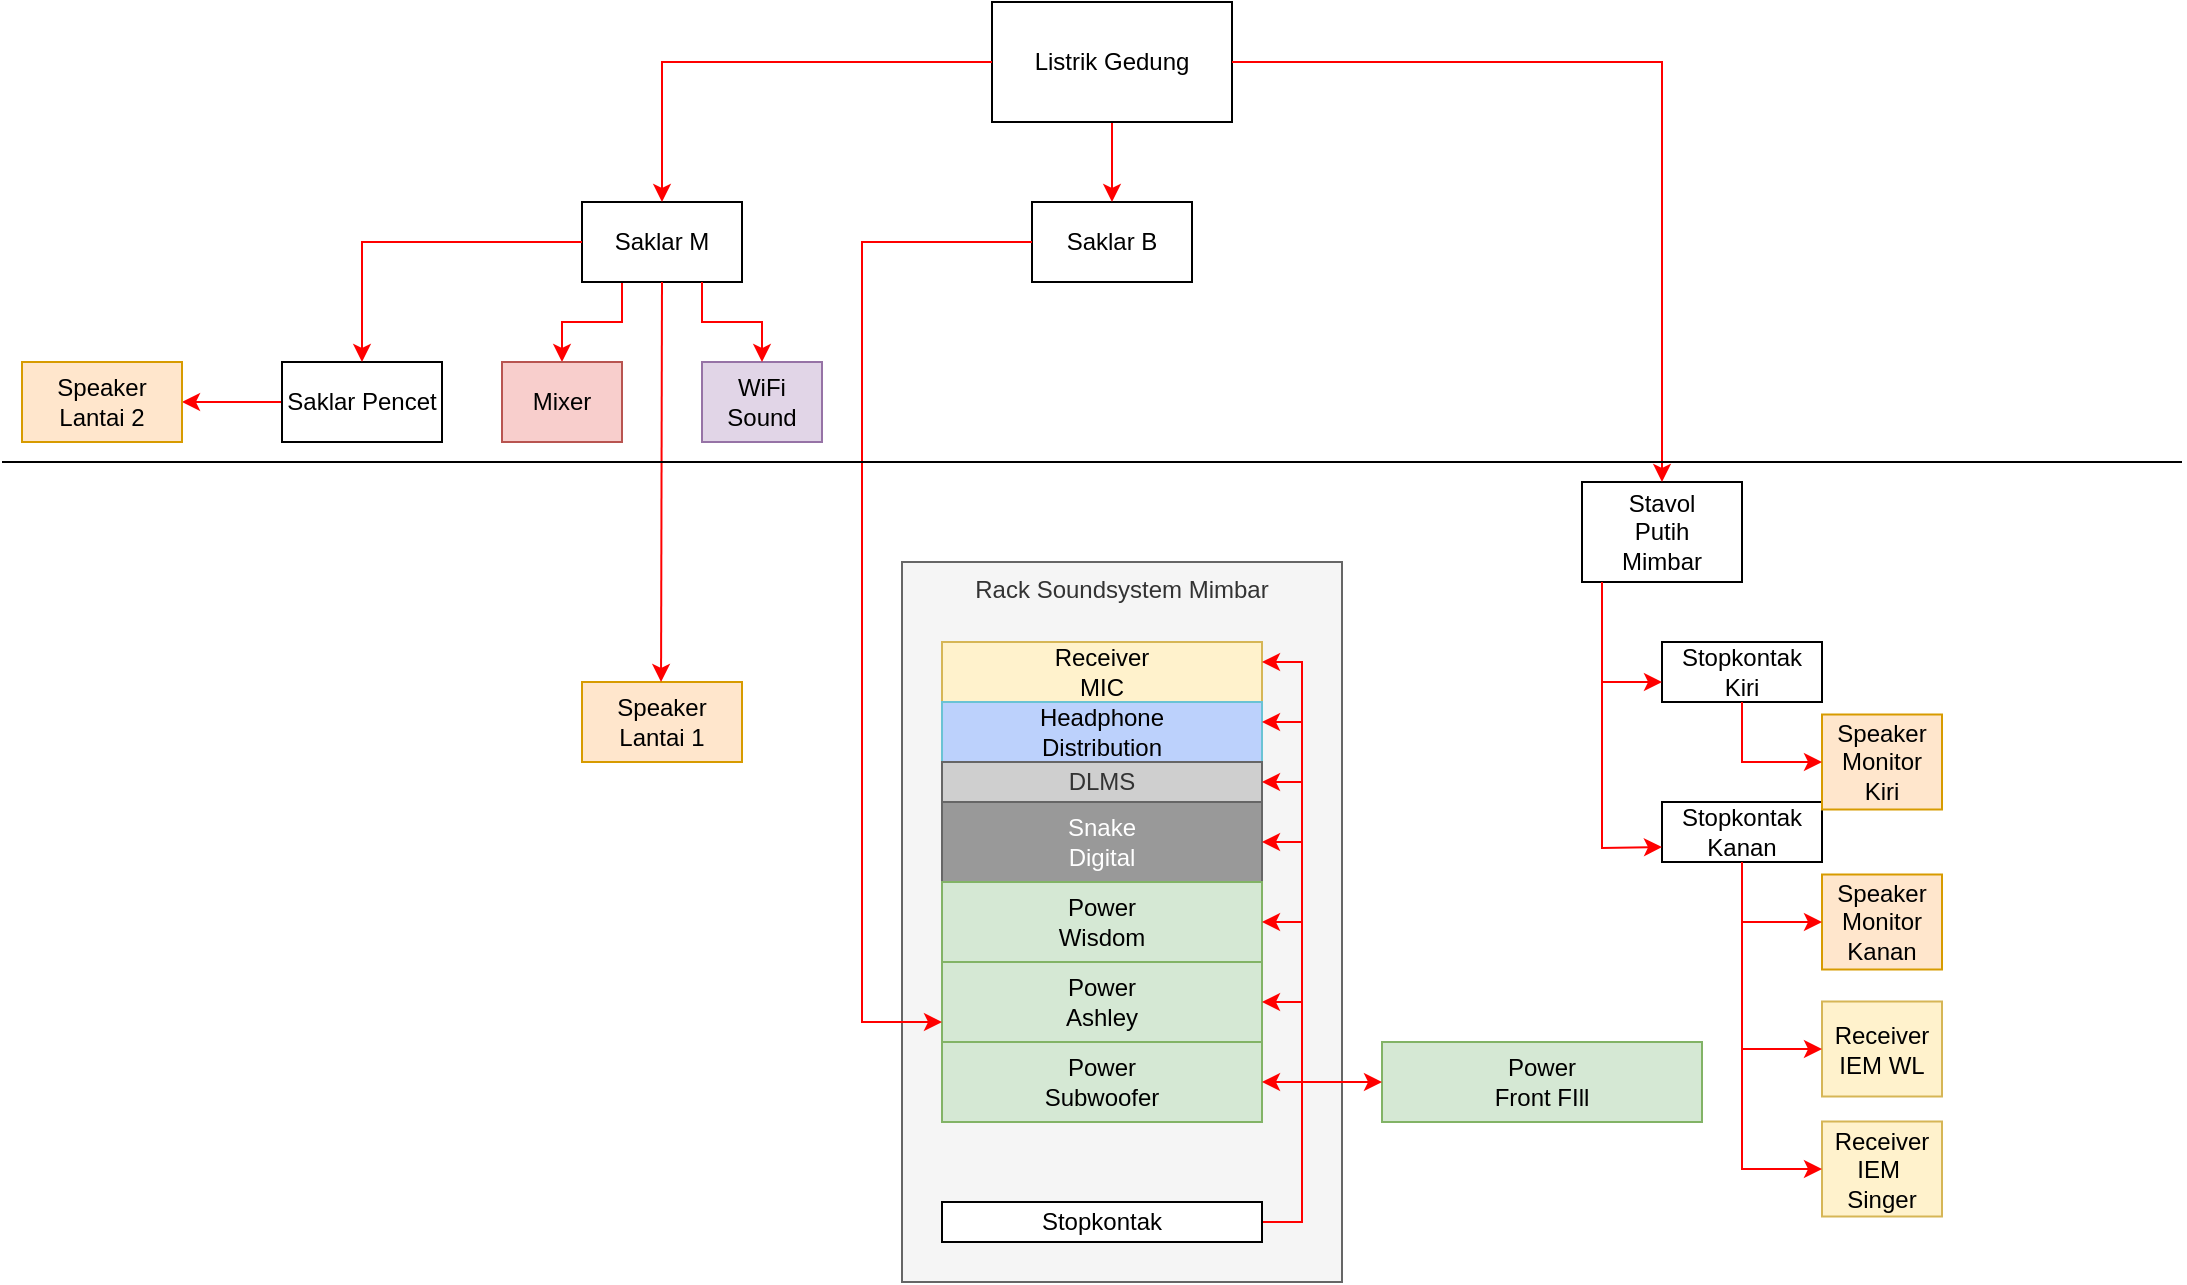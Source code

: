 <mxfile version="28.0.7">
  <diagram name="Kelistrikan" id="qzskLV0w7tbgB47JQnOd">
    <mxGraphModel dx="1097" dy="870" grid="1" gridSize="10" guides="1" tooltips="1" connect="1" arrows="1" fold="1" page="1" pageScale="1" pageWidth="1169" pageHeight="827" math="0" shadow="0">
      <root>
        <mxCell id="0" />
        <mxCell id="1" parent="0" />
        <mxCell id="w7_OCTqfFGqVbhVZRhdH-5" value="Rack Soundsystem Mimbar" style="rounded=0;whiteSpace=wrap;html=1;fillColor=#f5f5f5;verticalAlign=top;labelBackgroundColor=none;strokeColor=#666666;fontColor=#333333;" vertex="1" parent="1">
          <mxGeometry x="480" y="360" width="220" height="360" as="geometry" />
        </mxCell>
        <mxCell id="w7_OCTqfFGqVbhVZRhdH-4" style="edgeStyle=orthogonalEdgeStyle;rounded=0;orthogonalLoop=1;jettySize=auto;html=1;entryX=0.5;entryY=0;entryDx=0;entryDy=0;labelBackgroundColor=none;fontColor=default;strokeColor=#FF0000;" edge="1" parent="1" source="w7_OCTqfFGqVbhVZRhdH-1" target="w7_OCTqfFGqVbhVZRhdH-3">
          <mxGeometry relative="1" as="geometry">
            <Array as="points">
              <mxPoint x="340" y="240" />
              <mxPoint x="310" y="240" />
            </Array>
          </mxGeometry>
        </mxCell>
        <mxCell id="w7_OCTqfFGqVbhVZRhdH-1" value="Saklar M" style="rounded=0;whiteSpace=wrap;html=1;labelBackgroundColor=none;" vertex="1" parent="1">
          <mxGeometry x="320" y="180" width="80" height="40" as="geometry" />
        </mxCell>
        <mxCell id="w7_OCTqfFGqVbhVZRhdH-2" value="Saklar B" style="rounded=0;whiteSpace=wrap;html=1;labelBackgroundColor=none;" vertex="1" parent="1">
          <mxGeometry x="545" y="180" width="80" height="40" as="geometry" />
        </mxCell>
        <mxCell id="w7_OCTqfFGqVbhVZRhdH-3" value="Mixer" style="rounded=0;whiteSpace=wrap;html=1;labelBackgroundColor=none;fillColor=#f8cecc;strokeColor=#b85450;" vertex="1" parent="1">
          <mxGeometry x="280" y="260" width="60" height="40" as="geometry" />
        </mxCell>
        <mxCell id="w7_OCTqfFGqVbhVZRhdH-6" value="Receiver&lt;div&gt;MIC&lt;/div&gt;" style="rounded=0;whiteSpace=wrap;html=1;labelBackgroundColor=none;fillColor=#fff2cc;strokeColor=#d6b656;" vertex="1" parent="1">
          <mxGeometry x="500" y="400" width="160" height="30" as="geometry" />
        </mxCell>
        <mxCell id="w7_OCTqfFGqVbhVZRhdH-7" value="Headphone&lt;div&gt;Distribution&lt;/div&gt;" style="rounded=0;whiteSpace=wrap;html=1;labelBackgroundColor=none;fillColor=#BCD1FC;strokeColor=#6AC3D4;" vertex="1" parent="1">
          <mxGeometry x="500" y="430" width="160" height="30" as="geometry" />
        </mxCell>
        <mxCell id="w7_OCTqfFGqVbhVZRhdH-8" value="DLMS" style="rounded=0;whiteSpace=wrap;html=1;labelBackgroundColor=none;fillColor=#CFCFCF;fontColor=#333333;strokeColor=#666666;" vertex="1" parent="1">
          <mxGeometry x="500" y="460" width="160" height="20" as="geometry" />
        </mxCell>
        <mxCell id="w7_OCTqfFGqVbhVZRhdH-9" value="Snake&lt;div&gt;Digital&lt;/div&gt;" style="rounded=0;whiteSpace=wrap;html=1;labelBackgroundColor=none;fillColor=#999999;fontColor=#FFFFFF;strokeColor=#666666;" vertex="1" parent="1">
          <mxGeometry x="500" y="480" width="160" height="40" as="geometry" />
        </mxCell>
        <mxCell id="w7_OCTqfFGqVbhVZRhdH-10" value="Power&lt;div&gt;Wisdom&lt;/div&gt;" style="rounded=0;whiteSpace=wrap;html=1;labelBackgroundColor=none;fillColor=#d5e8d4;strokeColor=#82b366;" vertex="1" parent="1">
          <mxGeometry x="500" y="520" width="160" height="40" as="geometry" />
        </mxCell>
        <mxCell id="w7_OCTqfFGqVbhVZRhdH-11" value="Power&lt;div&gt;Ashley&lt;/div&gt;" style="rounded=0;whiteSpace=wrap;html=1;labelBackgroundColor=none;fillColor=#d5e8d4;strokeColor=#82b366;" vertex="1" parent="1">
          <mxGeometry x="500" y="560" width="160" height="40" as="geometry" />
        </mxCell>
        <mxCell id="w7_OCTqfFGqVbhVZRhdH-12" value="Power&lt;div&gt;Subwoofer&lt;/div&gt;" style="rounded=0;whiteSpace=wrap;html=1;labelBackgroundColor=none;fillColor=#d5e8d4;strokeColor=#82b366;" vertex="1" parent="1">
          <mxGeometry x="500" y="600" width="160" height="40" as="geometry" />
        </mxCell>
        <mxCell id="w7_OCTqfFGqVbhVZRhdH-13" value="Power&lt;div&gt;Front FIll&lt;/div&gt;" style="rounded=0;whiteSpace=wrap;html=1;labelBackgroundColor=none;fillColor=#d5e8d4;strokeColor=#82b366;" vertex="1" parent="1">
          <mxGeometry x="720" y="600" width="160" height="40" as="geometry" />
        </mxCell>
        <mxCell id="w7_OCTqfFGqVbhVZRhdH-18" style="edgeStyle=orthogonalEdgeStyle;rounded=0;orthogonalLoop=1;jettySize=auto;html=1;entryX=1;entryY=0.5;entryDx=0;entryDy=0;labelBackgroundColor=none;fontColor=default;strokeColor=#FF0000;" edge="1" parent="1" source="w7_OCTqfFGqVbhVZRhdH-17" target="w7_OCTqfFGqVbhVZRhdH-12">
          <mxGeometry relative="1" as="geometry">
            <Array as="points">
              <mxPoint x="680" y="690" />
              <mxPoint x="680" y="620" />
            </Array>
          </mxGeometry>
        </mxCell>
        <mxCell id="w7_OCTqfFGqVbhVZRhdH-17" value="Stopkontak" style="rounded=0;whiteSpace=wrap;html=1;labelBackgroundColor=none;" vertex="1" parent="1">
          <mxGeometry x="500" y="680" width="160" height="20" as="geometry" />
        </mxCell>
        <mxCell id="w7_OCTqfFGqVbhVZRhdH-21" value="" style="endArrow=classic;html=1;rounded=0;labelBackgroundColor=none;fontColor=default;strokeColor=#FF0000;" edge="1" parent="1">
          <mxGeometry width="50" height="50" relative="1" as="geometry">
            <mxPoint x="680" y="620" as="sourcePoint" />
            <mxPoint x="660" y="580" as="targetPoint" />
            <Array as="points">
              <mxPoint x="680" y="580" />
            </Array>
          </mxGeometry>
        </mxCell>
        <mxCell id="w7_OCTqfFGqVbhVZRhdH-22" value="" style="endArrow=classic;html=1;rounded=0;labelBackgroundColor=none;fontColor=default;strokeColor=#FF0000;" edge="1" parent="1">
          <mxGeometry width="50" height="50" relative="1" as="geometry">
            <mxPoint x="680" y="580" as="sourcePoint" />
            <mxPoint x="660" y="540" as="targetPoint" />
            <Array as="points">
              <mxPoint x="680" y="540" />
            </Array>
          </mxGeometry>
        </mxCell>
        <mxCell id="w7_OCTqfFGqVbhVZRhdH-23" value="" style="endArrow=classic;html=1;rounded=0;labelBackgroundColor=none;fontColor=default;strokeColor=#FF0000;" edge="1" parent="1">
          <mxGeometry width="50" height="50" relative="1" as="geometry">
            <mxPoint x="680" y="480" as="sourcePoint" />
            <mxPoint x="660" y="440" as="targetPoint" />
            <Array as="points">
              <mxPoint x="680" y="440" />
            </Array>
          </mxGeometry>
        </mxCell>
        <mxCell id="w7_OCTqfFGqVbhVZRhdH-24" value="" style="endArrow=classic;html=1;rounded=0;labelBackgroundColor=none;fontColor=default;strokeColor=#FF0000;" edge="1" parent="1">
          <mxGeometry width="50" height="50" relative="1" as="geometry">
            <mxPoint x="680" y="540" as="sourcePoint" />
            <mxPoint x="660" y="500" as="targetPoint" />
            <Array as="points">
              <mxPoint x="680" y="500" />
            </Array>
          </mxGeometry>
        </mxCell>
        <mxCell id="w7_OCTqfFGqVbhVZRhdH-25" value="" style="endArrow=classic;html=1;rounded=0;labelBackgroundColor=none;fontColor=default;strokeColor=#FF0000;" edge="1" parent="1">
          <mxGeometry width="50" height="50" relative="1" as="geometry">
            <mxPoint x="680" y="510" as="sourcePoint" />
            <mxPoint x="660" y="470" as="targetPoint" />
            <Array as="points">
              <mxPoint x="680" y="470" />
            </Array>
          </mxGeometry>
        </mxCell>
        <mxCell id="w7_OCTqfFGqVbhVZRhdH-26" value="" style="endArrow=classic;html=1;rounded=0;labelBackgroundColor=none;fontColor=default;strokeColor=#FF0000;" edge="1" parent="1">
          <mxGeometry width="50" height="50" relative="1" as="geometry">
            <mxPoint x="680" y="450" as="sourcePoint" />
            <mxPoint x="660" y="410" as="targetPoint" />
            <Array as="points">
              <mxPoint x="680" y="410" />
            </Array>
          </mxGeometry>
        </mxCell>
        <mxCell id="w7_OCTqfFGqVbhVZRhdH-27" value="" style="endArrow=classic;html=1;rounded=0;labelBackgroundColor=none;fontColor=default;strokeColor=#FF0000;entryX=0;entryY=0.5;entryDx=0;entryDy=0;" edge="1" parent="1" target="w7_OCTqfFGqVbhVZRhdH-13">
          <mxGeometry width="50" height="50" relative="1" as="geometry">
            <mxPoint x="680" y="690" as="sourcePoint" />
            <mxPoint x="660" y="650" as="targetPoint" />
            <Array as="points">
              <mxPoint x="680" y="620" />
            </Array>
          </mxGeometry>
        </mxCell>
        <mxCell id="w7_OCTqfFGqVbhVZRhdH-28" value="" style="endArrow=classic;html=1;rounded=0;exitX=0;exitY=0.5;exitDx=0;exitDy=0;strokeColor=#FF0000;" edge="1" parent="1" source="w7_OCTqfFGqVbhVZRhdH-2">
          <mxGeometry width="50" height="50" relative="1" as="geometry">
            <mxPoint x="450" y="640" as="sourcePoint" />
            <mxPoint x="500" y="590" as="targetPoint" />
            <Array as="points">
              <mxPoint x="460" y="200" />
              <mxPoint x="460" y="590" />
            </Array>
          </mxGeometry>
        </mxCell>
        <mxCell id="w7_OCTqfFGqVbhVZRhdH-30" style="edgeStyle=orthogonalEdgeStyle;rounded=0;orthogonalLoop=1;jettySize=auto;html=1;entryX=1;entryY=0.5;entryDx=0;entryDy=0;labelBackgroundColor=none;fontColor=default;strokeColor=#FF0000;entryPerimeter=0;" edge="1" source="w7_OCTqfFGqVbhVZRhdH-31" target="w7_OCTqfFGqVbhVZRhdH-32" parent="1">
          <mxGeometry relative="1" as="geometry">
            <Array as="points" />
          </mxGeometry>
        </mxCell>
        <mxCell id="w7_OCTqfFGqVbhVZRhdH-31" value="Saklar Pencet" style="rounded=0;whiteSpace=wrap;html=1;labelBackgroundColor=none;" vertex="1" parent="1">
          <mxGeometry x="170" y="260" width="80" height="40" as="geometry" />
        </mxCell>
        <mxCell id="w7_OCTqfFGqVbhVZRhdH-32" value="Speaker&lt;div&gt;Lantai 2&lt;/div&gt;" style="rounded=0;whiteSpace=wrap;html=1;labelBackgroundColor=none;fillColor=#ffe6cc;strokeColor=#d79b00;" vertex="1" parent="1">
          <mxGeometry x="40" y="260" width="80" height="40" as="geometry" />
        </mxCell>
        <mxCell id="w7_OCTqfFGqVbhVZRhdH-33" value="WiFi&lt;div&gt;Sound&lt;/div&gt;" style="rounded=0;whiteSpace=wrap;html=1;labelBackgroundColor=none;fillColor=#e1d5e7;strokeColor=#9673a6;" vertex="1" parent="1">
          <mxGeometry x="380" y="260" width="60" height="40" as="geometry" />
        </mxCell>
        <mxCell id="w7_OCTqfFGqVbhVZRhdH-35" value="" style="endArrow=classic;html=1;rounded=0;exitX=0.75;exitY=1;exitDx=0;exitDy=0;entryX=0.5;entryY=0;entryDx=0;entryDy=0;strokeColor=#FF0000;" edge="1" parent="1" source="w7_OCTqfFGqVbhVZRhdH-1" target="w7_OCTqfFGqVbhVZRhdH-33">
          <mxGeometry width="50" height="50" relative="1" as="geometry">
            <mxPoint x="330" y="450" as="sourcePoint" />
            <mxPoint x="380" y="400" as="targetPoint" />
            <Array as="points">
              <mxPoint x="380" y="240" />
              <mxPoint x="410" y="240" />
            </Array>
          </mxGeometry>
        </mxCell>
        <mxCell id="w7_OCTqfFGqVbhVZRhdH-36" value="" style="endArrow=classic;html=1;rounded=0;strokeColor=#FF0000;entryX=0.5;entryY=0;entryDx=0;entryDy=0;exitX=0.5;exitY=1;exitDx=0;exitDy=0;" edge="1" parent="1" source="w7_OCTqfFGqVbhVZRhdH-37" target="w7_OCTqfFGqVbhVZRhdH-2">
          <mxGeometry width="50" height="50" relative="1" as="geometry">
            <mxPoint x="680" y="160" as="sourcePoint" />
            <mxPoint x="580" y="170" as="targetPoint" />
            <Array as="points" />
          </mxGeometry>
        </mxCell>
        <mxCell id="w7_OCTqfFGqVbhVZRhdH-37" value="Listrik Gedung" style="rounded=0;whiteSpace=wrap;html=1;" vertex="1" parent="1">
          <mxGeometry x="525" y="80" width="120" height="60" as="geometry" />
        </mxCell>
        <mxCell id="w7_OCTqfFGqVbhVZRhdH-38" value="" style="endArrow=classic;html=1;rounded=0;strokeColor=#FF0000;" edge="1" parent="1" source="w7_OCTqfFGqVbhVZRhdH-37">
          <mxGeometry width="50" height="50" relative="1" as="geometry">
            <mxPoint x="399" y="110" as="sourcePoint" />
            <mxPoint x="360" y="180" as="targetPoint" />
            <Array as="points">
              <mxPoint x="360" y="110" />
            </Array>
          </mxGeometry>
        </mxCell>
        <mxCell id="w7_OCTqfFGqVbhVZRhdH-39" value="" style="endArrow=classic;html=1;rounded=0;exitX=0;exitY=0.5;exitDx=0;exitDy=0;strokeColor=#FF0000;" edge="1" parent="1" source="w7_OCTqfFGqVbhVZRhdH-1">
          <mxGeometry width="50" height="50" relative="1" as="geometry">
            <mxPoint x="250" y="230" as="sourcePoint" />
            <mxPoint x="210" y="260" as="targetPoint" />
            <Array as="points">
              <mxPoint x="210" y="200" />
            </Array>
          </mxGeometry>
        </mxCell>
        <mxCell id="w7_OCTqfFGqVbhVZRhdH-40" value="Stavol&lt;div&gt;Putih&lt;/div&gt;&lt;div&gt;Mimbar&lt;/div&gt;" style="rounded=0;whiteSpace=wrap;html=1;labelBackgroundColor=none;" vertex="1" parent="1">
          <mxGeometry x="820" y="320" width="80" height="50" as="geometry" />
        </mxCell>
        <mxCell id="w7_OCTqfFGqVbhVZRhdH-41" value="" style="endArrow=classic;html=1;rounded=0;strokeColor=#FF0000;exitX=1;exitY=0.5;exitDx=0;exitDy=0;entryX=0.5;entryY=0;entryDx=0;entryDy=0;" edge="1" parent="1" source="w7_OCTqfFGqVbhVZRhdH-37" target="w7_OCTqfFGqVbhVZRhdH-40">
          <mxGeometry width="50" height="50" relative="1" as="geometry">
            <mxPoint x="820" y="110" as="sourcePoint" />
            <mxPoint x="930" y="160" as="targetPoint" />
            <Array as="points">
              <mxPoint x="860" y="110" />
            </Array>
          </mxGeometry>
        </mxCell>
        <mxCell id="w7_OCTqfFGqVbhVZRhdH-42" value="Stopkontak&lt;div&gt;Kiri&lt;/div&gt;" style="rounded=0;whiteSpace=wrap;html=1;" vertex="1" parent="1">
          <mxGeometry x="860" y="400" width="80" height="30" as="geometry" />
        </mxCell>
        <mxCell id="w7_OCTqfFGqVbhVZRhdH-43" value="Stopkontak&lt;div&gt;Kanan&lt;/div&gt;" style="rounded=0;whiteSpace=wrap;html=1;" vertex="1" parent="1">
          <mxGeometry x="860" y="480" width="80" height="30" as="geometry" />
        </mxCell>
        <mxCell id="w7_OCTqfFGqVbhVZRhdH-44" value="" style="endArrow=classic;html=1;rounded=0;exitX=0.125;exitY=1;exitDx=0;exitDy=0;exitPerimeter=0;strokeColor=#FF0000;entryX=0;entryY=0.75;entryDx=0;entryDy=0;" edge="1" parent="1" source="w7_OCTqfFGqVbhVZRhdH-40" target="w7_OCTqfFGqVbhVZRhdH-43">
          <mxGeometry width="50" height="50" relative="1" as="geometry">
            <mxPoint x="830" y="295" as="sourcePoint" />
            <mxPoint x="820" y="495" as="targetPoint" />
            <Array as="points">
              <mxPoint x="830" y="503" />
            </Array>
          </mxGeometry>
        </mxCell>
        <mxCell id="w7_OCTqfFGqVbhVZRhdH-45" value="" style="endArrow=classic;html=1;rounded=0;strokeColor=#FF0000;" edge="1" parent="1">
          <mxGeometry width="50" height="50" relative="1" as="geometry">
            <mxPoint x="830" y="420" as="sourcePoint" />
            <mxPoint x="860" y="420" as="targetPoint" />
          </mxGeometry>
        </mxCell>
        <mxCell id="w7_OCTqfFGqVbhVZRhdH-46" value="Speaker&lt;div&gt;Monitor Kiri&lt;/div&gt;" style="rounded=0;whiteSpace=wrap;html=1;fillColor=#ffe6cc;strokeColor=#d79b00;" vertex="1" parent="1">
          <mxGeometry x="940" y="436.25" width="60" height="47.5" as="geometry" />
        </mxCell>
        <mxCell id="w7_OCTqfFGqVbhVZRhdH-47" value="" style="endArrow=classic;html=1;rounded=0;entryX=0;entryY=0.5;entryDx=0;entryDy=0;strokeColor=#FF0000;" edge="1" parent="1" target="w7_OCTqfFGqVbhVZRhdH-46">
          <mxGeometry width="50" height="50" relative="1" as="geometry">
            <mxPoint x="900" y="430" as="sourcePoint" />
            <mxPoint x="930" y="475" as="targetPoint" />
            <Array as="points">
              <mxPoint x="900" y="460" />
            </Array>
          </mxGeometry>
        </mxCell>
        <mxCell id="w7_OCTqfFGqVbhVZRhdH-48" value="Speaker&lt;div&gt;Monitor Kanan&lt;/div&gt;" style="rounded=0;whiteSpace=wrap;html=1;fillColor=#ffe6cc;strokeColor=#d79b00;" vertex="1" parent="1">
          <mxGeometry x="940" y="516.25" width="60" height="47.5" as="geometry" />
        </mxCell>
        <mxCell id="w7_OCTqfFGqVbhVZRhdH-49" value="" style="endArrow=classic;html=1;rounded=0;entryX=0;entryY=0.5;entryDx=0;entryDy=0;strokeColor=#FF0000;" edge="1" target="w7_OCTqfFGqVbhVZRhdH-48" parent="1">
          <mxGeometry width="50" height="50" relative="1" as="geometry">
            <mxPoint x="900" y="510" as="sourcePoint" />
            <mxPoint x="930" y="555" as="targetPoint" />
            <Array as="points">
              <mxPoint x="900" y="540" />
            </Array>
          </mxGeometry>
        </mxCell>
        <mxCell id="w7_OCTqfFGqVbhVZRhdH-50" value="Receiver&lt;div&gt;IEM WL&lt;/div&gt;" style="rounded=0;whiteSpace=wrap;html=1;fillColor=#fff2cc;strokeColor=#d6b656;" vertex="1" parent="1">
          <mxGeometry x="940" y="579.75" width="60" height="47.5" as="geometry" />
        </mxCell>
        <mxCell id="w7_OCTqfFGqVbhVZRhdH-51" value="" style="endArrow=classic;html=1;rounded=0;entryX=0;entryY=0.5;entryDx=0;entryDy=0;strokeColor=#FF0000;" edge="1" target="w7_OCTqfFGqVbhVZRhdH-50" parent="1">
          <mxGeometry width="50" height="50" relative="1" as="geometry">
            <mxPoint x="900" y="540" as="sourcePoint" />
            <mxPoint x="930" y="618.5" as="targetPoint" />
            <Array as="points">
              <mxPoint x="900" y="603.5" />
            </Array>
          </mxGeometry>
        </mxCell>
        <mxCell id="w7_OCTqfFGqVbhVZRhdH-52" value="Receiver&lt;div&gt;IEM&amp;nbsp;&lt;/div&gt;&lt;div&gt;Singer&lt;/div&gt;" style="rounded=0;whiteSpace=wrap;html=1;fillColor=#fff2cc;strokeColor=#d6b656;" vertex="1" parent="1">
          <mxGeometry x="940" y="639.75" width="60" height="47.5" as="geometry" />
        </mxCell>
        <mxCell id="w7_OCTqfFGqVbhVZRhdH-53" value="" style="endArrow=classic;html=1;rounded=0;entryX=0;entryY=0.5;entryDx=0;entryDy=0;strokeColor=#FF0000;" edge="1" target="w7_OCTqfFGqVbhVZRhdH-52" parent="1">
          <mxGeometry width="50" height="50" relative="1" as="geometry">
            <mxPoint x="900" y="600" as="sourcePoint" />
            <mxPoint x="930" y="678.5" as="targetPoint" />
            <Array as="points">
              <mxPoint x="900" y="663.5" />
            </Array>
          </mxGeometry>
        </mxCell>
        <mxCell id="w7_OCTqfFGqVbhVZRhdH-55" value="Speaker&lt;div&gt;Lantai 1&lt;/div&gt;" style="rounded=0;whiteSpace=wrap;html=1;labelBackgroundColor=none;fillColor=#ffe6cc;strokeColor=#d79b00;" vertex="1" parent="1">
          <mxGeometry x="320" y="420" width="80" height="40" as="geometry" />
        </mxCell>
        <mxCell id="w7_OCTqfFGqVbhVZRhdH-56" style="edgeStyle=orthogonalEdgeStyle;rounded=0;orthogonalLoop=1;jettySize=auto;html=1;entryX=0.5;entryY=0;entryDx=0;entryDy=0;labelBackgroundColor=none;fontColor=default;strokeColor=#FF0000;exitX=0.5;exitY=1;exitDx=0;exitDy=0;" edge="1" parent="1" source="w7_OCTqfFGqVbhVZRhdH-1">
          <mxGeometry relative="1" as="geometry">
            <mxPoint x="359.52" y="340" as="sourcePoint" />
            <mxPoint x="359.52" y="420" as="targetPoint" />
          </mxGeometry>
        </mxCell>
        <mxCell id="w7_OCTqfFGqVbhVZRhdH-57" value="" style="endArrow=none;html=1;rounded=0;" edge="1" parent="1">
          <mxGeometry width="50" height="50" relative="1" as="geometry">
            <mxPoint x="30" y="310" as="sourcePoint" />
            <mxPoint x="1120" y="310" as="targetPoint" />
          </mxGeometry>
        </mxCell>
      </root>
    </mxGraphModel>
  </diagram>
</mxfile>
